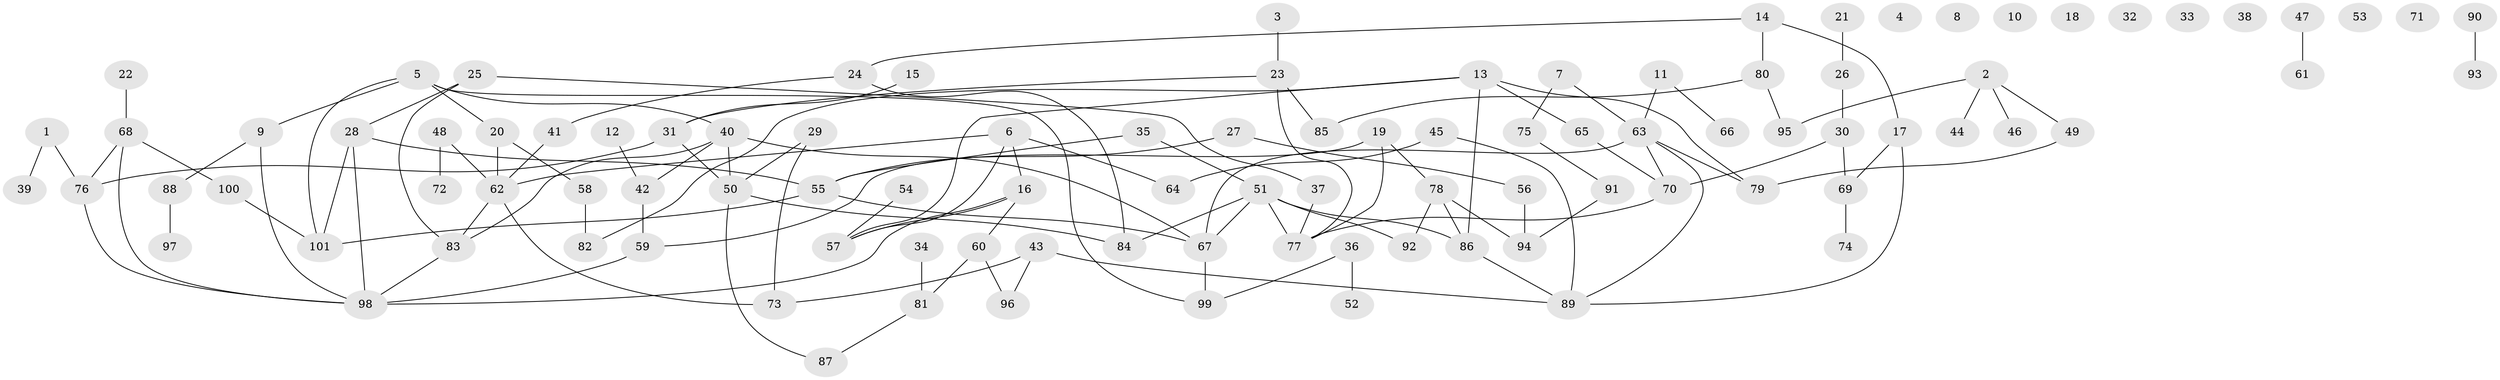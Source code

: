 // Generated by graph-tools (version 1.1) at 2025/25/03/09/25 03:25:14]
// undirected, 101 vertices, 127 edges
graph export_dot {
graph [start="1"]
  node [color=gray90,style=filled];
  1;
  2;
  3;
  4;
  5;
  6;
  7;
  8;
  9;
  10;
  11;
  12;
  13;
  14;
  15;
  16;
  17;
  18;
  19;
  20;
  21;
  22;
  23;
  24;
  25;
  26;
  27;
  28;
  29;
  30;
  31;
  32;
  33;
  34;
  35;
  36;
  37;
  38;
  39;
  40;
  41;
  42;
  43;
  44;
  45;
  46;
  47;
  48;
  49;
  50;
  51;
  52;
  53;
  54;
  55;
  56;
  57;
  58;
  59;
  60;
  61;
  62;
  63;
  64;
  65;
  66;
  67;
  68;
  69;
  70;
  71;
  72;
  73;
  74;
  75;
  76;
  77;
  78;
  79;
  80;
  81;
  82;
  83;
  84;
  85;
  86;
  87;
  88;
  89;
  90;
  91;
  92;
  93;
  94;
  95;
  96;
  97;
  98;
  99;
  100;
  101;
  1 -- 39;
  1 -- 76;
  2 -- 44;
  2 -- 46;
  2 -- 49;
  2 -- 95;
  3 -- 23;
  5 -- 9;
  5 -- 20;
  5 -- 40;
  5 -- 99;
  5 -- 101;
  6 -- 16;
  6 -- 57;
  6 -- 62;
  6 -- 64;
  7 -- 63;
  7 -- 75;
  9 -- 88;
  9 -- 98;
  11 -- 63;
  11 -- 66;
  12 -- 42;
  13 -- 57;
  13 -- 65;
  13 -- 79;
  13 -- 82;
  13 -- 86;
  14 -- 17;
  14 -- 24;
  14 -- 80;
  15 -- 31;
  16 -- 57;
  16 -- 60;
  16 -- 98;
  17 -- 69;
  17 -- 89;
  19 -- 59;
  19 -- 77;
  19 -- 78;
  20 -- 58;
  20 -- 62;
  21 -- 26;
  22 -- 68;
  23 -- 31;
  23 -- 77;
  23 -- 85;
  24 -- 41;
  24 -- 84;
  25 -- 28;
  25 -- 37;
  25 -- 83;
  26 -- 30;
  27 -- 55;
  27 -- 56;
  28 -- 55;
  28 -- 98;
  28 -- 101;
  29 -- 50;
  29 -- 73;
  30 -- 69;
  30 -- 70;
  31 -- 50;
  31 -- 76;
  34 -- 81;
  35 -- 51;
  35 -- 55;
  36 -- 52;
  36 -- 99;
  37 -- 77;
  40 -- 42;
  40 -- 50;
  40 -- 67;
  40 -- 83;
  41 -- 62;
  42 -- 59;
  43 -- 73;
  43 -- 89;
  43 -- 96;
  45 -- 64;
  45 -- 89;
  47 -- 61;
  48 -- 62;
  48 -- 72;
  49 -- 79;
  50 -- 84;
  50 -- 87;
  51 -- 67;
  51 -- 77;
  51 -- 84;
  51 -- 86;
  51 -- 92;
  54 -- 57;
  55 -- 67;
  55 -- 101;
  56 -- 94;
  58 -- 82;
  59 -- 98;
  60 -- 81;
  60 -- 96;
  62 -- 73;
  62 -- 83;
  63 -- 67;
  63 -- 70;
  63 -- 79;
  63 -- 89;
  65 -- 70;
  67 -- 99;
  68 -- 76;
  68 -- 98;
  68 -- 100;
  69 -- 74;
  70 -- 77;
  75 -- 91;
  76 -- 98;
  78 -- 86;
  78 -- 92;
  78 -- 94;
  80 -- 85;
  80 -- 95;
  81 -- 87;
  83 -- 98;
  86 -- 89;
  88 -- 97;
  90 -- 93;
  91 -- 94;
  100 -- 101;
}
